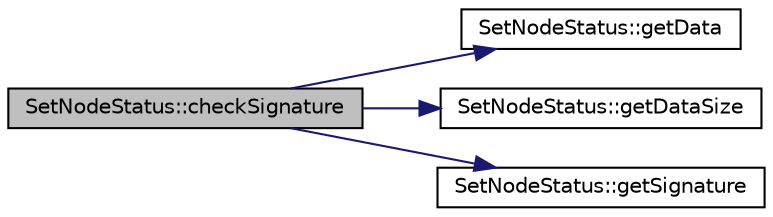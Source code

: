 digraph "SetNodeStatus::checkSignature"
{
  edge [fontname="Helvetica",fontsize="10",labelfontname="Helvetica",labelfontsize="10"];
  node [fontname="Helvetica",fontsize="10",shape=record];
  rankdir="LR";
  Node0 [label="SetNodeStatus::checkSignature",height=0.2,width=0.4,color="black", fillcolor="grey75", style="filled", fontcolor="black"];
  Node0 -> Node1 [color="midnightblue",fontsize="10",style="solid",fontname="Helvetica"];
  Node1 [label="SetNodeStatus::getData",height=0.2,width=0.4,color="black", fillcolor="white", style="filled",URL="$class_set_node_status.html#ae162e9a2005cfad708ff61400cd557d1",tooltip="Get pointer to command data structure. "];
  Node0 -> Node2 [color="midnightblue",fontsize="10",style="solid",fontname="Helvetica"];
  Node2 [label="SetNodeStatus::getDataSize",height=0.2,width=0.4,color="black", fillcolor="white", style="filled",URL="$class_set_node_status.html#ad530a78bd362dcb399323f475a189b2d",tooltip="Get data struct size. Without signature. "];
  Node0 -> Node3 [color="midnightblue",fontsize="10",style="solid",fontname="Helvetica"];
  Node3 [label="SetNodeStatus::getSignature",height=0.2,width=0.4,color="black", fillcolor="white", style="filled",URL="$class_set_node_status.html#a0c6a5d60c2222d34a93cdaad899e161e",tooltip="Get pointer to signature data. "];
}
